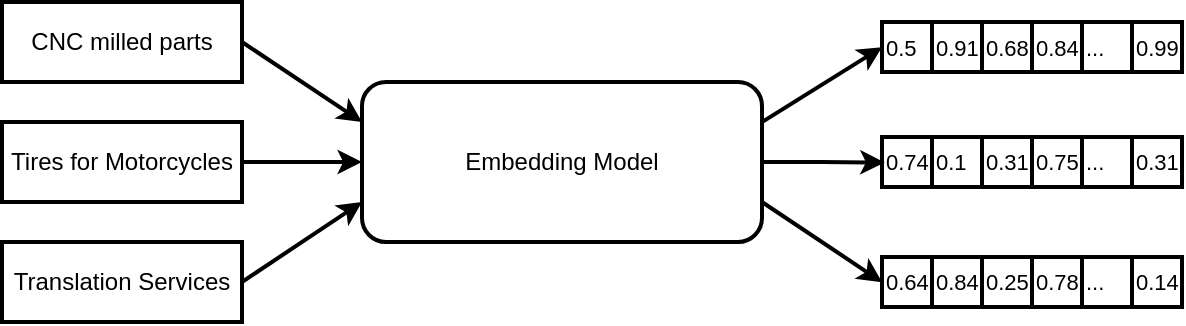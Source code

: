 <mxfile version="26.1.1">
  <diagram name="Page-1" id="LS3IWzedls0aWjBFt4Wk">
    <mxGraphModel dx="819" dy="454" grid="1" gridSize="10" guides="1" tooltips="1" connect="1" arrows="1" fold="1" page="1" pageScale="1" pageWidth="827" pageHeight="1169" math="0" shadow="0">
      <root>
        <mxCell id="0" />
        <mxCell id="1" parent="0" />
        <mxCell id="CXLPsVcfpxoKWbiTp8Id-1" value="CNC milled parts" style="text;html=1;align=center;verticalAlign=middle;whiteSpace=wrap;rounded=0;strokeColor=default;strokeWidth=2;" parent="1" vertex="1">
          <mxGeometry x="40" y="40" width="120" height="40" as="geometry" />
        </mxCell>
        <mxCell id="CXLPsVcfpxoKWbiTp8Id-59" style="edgeStyle=orthogonalEdgeStyle;rounded=0;orthogonalLoop=1;jettySize=auto;html=1;entryX=0;entryY=0.5;entryDx=0;entryDy=0;strokeWidth=2;" parent="1" source="CXLPsVcfpxoKWbiTp8Id-2" target="CXLPsVcfpxoKWbiTp8Id-4" edge="1">
          <mxGeometry relative="1" as="geometry" />
        </mxCell>
        <mxCell id="CXLPsVcfpxoKWbiTp8Id-2" value="Tires for Motorcycles" style="text;html=1;align=center;verticalAlign=middle;whiteSpace=wrap;rounded=0;strokeColor=default;strokeWidth=2;" parent="1" vertex="1">
          <mxGeometry x="40" y="100" width="120" height="40" as="geometry" />
        </mxCell>
        <mxCell id="CXLPsVcfpxoKWbiTp8Id-3" value="Translation Services" style="text;html=1;align=center;verticalAlign=middle;whiteSpace=wrap;rounded=0;strokeColor=default;strokeWidth=2;" parent="1" vertex="1">
          <mxGeometry x="40" y="160" width="120" height="40" as="geometry" />
        </mxCell>
        <mxCell id="CXLPsVcfpxoKWbiTp8Id-4" value="Embedding Model" style="rounded=1;whiteSpace=wrap;html=1;strokeWidth=2;" parent="1" vertex="1">
          <mxGeometry x="220" y="80" width="200" height="80" as="geometry" />
        </mxCell>
        <mxCell id="CXLPsVcfpxoKWbiTp8Id-5" value="0.5" style="verticalLabelPosition=middle;verticalAlign=middle;html=1;shape=mxgraph.basic.rect;fillColor2=none;strokeWidth=2;size=10;indent=5;fontSize=11;align=left;labelPosition=center;" parent="1" vertex="1">
          <mxGeometry x="480" y="50" width="25" height="25" as="geometry" />
        </mxCell>
        <mxCell id="CXLPsVcfpxoKWbiTp8Id-6" value="0.91" style="verticalLabelPosition=middle;verticalAlign=middle;html=1;shape=mxgraph.basic.rect;fillColor2=none;strokeWidth=2;size=10;indent=5;fontSize=11;labelPosition=center;align=left;" parent="1" vertex="1">
          <mxGeometry x="505" y="50" width="25" height="25" as="geometry" />
        </mxCell>
        <mxCell id="CXLPsVcfpxoKWbiTp8Id-7" value="0.68" style="verticalLabelPosition=middle;verticalAlign=middle;html=1;shape=mxgraph.basic.rect;fillColor2=none;strokeWidth=2;size=10;indent=5;fontSize=11;labelPosition=center;align=left;" parent="1" vertex="1">
          <mxGeometry x="530" y="50" width="25" height="25" as="geometry" />
        </mxCell>
        <mxCell id="CXLPsVcfpxoKWbiTp8Id-8" value="0.84" style="verticalLabelPosition=middle;verticalAlign=middle;html=1;shape=mxgraph.basic.rect;fillColor2=none;strokeWidth=2;size=10;indent=5;fontSize=11;labelPosition=center;align=left;" parent="1" vertex="1">
          <mxGeometry x="555" y="50" width="25" height="25" as="geometry" />
        </mxCell>
        <mxCell id="CXLPsVcfpxoKWbiTp8Id-9" value="..." style="verticalLabelPosition=middle;verticalAlign=middle;html=1;shape=mxgraph.basic.rect;fillColor2=none;strokeWidth=2;size=10;indent=5;fontSize=11;labelPosition=center;align=left;" parent="1" vertex="1">
          <mxGeometry x="580" y="50" width="25" height="25" as="geometry" />
        </mxCell>
        <mxCell id="CXLPsVcfpxoKWbiTp8Id-10" value="0.99" style="verticalLabelPosition=middle;verticalAlign=middle;html=1;shape=mxgraph.basic.rect;fillColor2=none;strokeWidth=2;size=10;indent=5;fontSize=11;labelPosition=center;align=left;" parent="1" vertex="1">
          <mxGeometry x="605" y="50" width="25" height="25" as="geometry" />
        </mxCell>
        <mxCell id="CXLPsVcfpxoKWbiTp8Id-39" value="0.74" style="verticalLabelPosition=middle;verticalAlign=middle;html=1;shape=mxgraph.basic.rect;fillColor2=none;strokeWidth=2;size=10;indent=5;fontSize=11;align=left;labelPosition=center;" parent="1" vertex="1">
          <mxGeometry x="480" y="107.5" width="25" height="25" as="geometry" />
        </mxCell>
        <mxCell id="CXLPsVcfpxoKWbiTp8Id-40" value="0.1" style="verticalLabelPosition=middle;verticalAlign=middle;html=1;shape=mxgraph.basic.rect;fillColor2=none;strokeWidth=2;size=10;indent=5;fontSize=11;labelPosition=center;align=left;" parent="1" vertex="1">
          <mxGeometry x="505" y="107.5" width="25" height="25" as="geometry" />
        </mxCell>
        <mxCell id="CXLPsVcfpxoKWbiTp8Id-41" value="0.31" style="verticalLabelPosition=middle;verticalAlign=middle;html=1;shape=mxgraph.basic.rect;fillColor2=none;strokeWidth=2;size=10;indent=5;fontSize=11;labelPosition=center;align=left;" parent="1" vertex="1">
          <mxGeometry x="530" y="107.5" width="25" height="25" as="geometry" />
        </mxCell>
        <mxCell id="CXLPsVcfpxoKWbiTp8Id-42" value="0.75" style="verticalLabelPosition=middle;verticalAlign=middle;html=1;shape=mxgraph.basic.rect;fillColor2=none;strokeWidth=2;size=10;indent=5;fontSize=11;labelPosition=center;align=left;" parent="1" vertex="1">
          <mxGeometry x="555" y="107.5" width="25" height="25" as="geometry" />
        </mxCell>
        <mxCell id="CXLPsVcfpxoKWbiTp8Id-43" value="..." style="verticalLabelPosition=middle;verticalAlign=middle;html=1;shape=mxgraph.basic.rect;fillColor2=none;strokeWidth=2;size=10;indent=5;fontSize=11;labelPosition=center;align=left;" parent="1" vertex="1">
          <mxGeometry x="580" y="107.5" width="25" height="25" as="geometry" />
        </mxCell>
        <mxCell id="CXLPsVcfpxoKWbiTp8Id-44" value="0.31" style="verticalLabelPosition=middle;verticalAlign=middle;html=1;shape=mxgraph.basic.rect;fillColor2=none;strokeWidth=2;size=10;indent=5;fontSize=11;labelPosition=center;align=left;" parent="1" vertex="1">
          <mxGeometry x="605" y="107.5" width="25" height="25" as="geometry" />
        </mxCell>
        <mxCell id="CXLPsVcfpxoKWbiTp8Id-45" value="0.64" style="verticalLabelPosition=middle;verticalAlign=middle;html=1;shape=mxgraph.basic.rect;fillColor2=none;strokeWidth=2;size=10;indent=5;fontSize=11;align=left;labelPosition=center;" parent="1" vertex="1">
          <mxGeometry x="480" y="167.5" width="25" height="25" as="geometry" />
        </mxCell>
        <mxCell id="CXLPsVcfpxoKWbiTp8Id-46" value="0.84" style="verticalLabelPosition=middle;verticalAlign=middle;html=1;shape=mxgraph.basic.rect;fillColor2=none;strokeWidth=2;size=10;indent=5;fontSize=11;labelPosition=center;align=left;" parent="1" vertex="1">
          <mxGeometry x="505" y="167.5" width="25" height="25" as="geometry" />
        </mxCell>
        <mxCell id="CXLPsVcfpxoKWbiTp8Id-47" value="0.25" style="verticalLabelPosition=middle;verticalAlign=middle;html=1;shape=mxgraph.basic.rect;fillColor2=none;strokeWidth=2;size=10;indent=5;fontSize=11;labelPosition=center;align=left;" parent="1" vertex="1">
          <mxGeometry x="530" y="167.5" width="25" height="25" as="geometry" />
        </mxCell>
        <mxCell id="CXLPsVcfpxoKWbiTp8Id-48" value="0.78" style="verticalLabelPosition=middle;verticalAlign=middle;html=1;shape=mxgraph.basic.rect;fillColor2=none;strokeWidth=2;size=10;indent=5;fontSize=11;labelPosition=center;align=left;" parent="1" vertex="1">
          <mxGeometry x="555" y="167.5" width="25" height="25" as="geometry" />
        </mxCell>
        <mxCell id="CXLPsVcfpxoKWbiTp8Id-49" value="..." style="verticalLabelPosition=middle;verticalAlign=middle;html=1;shape=mxgraph.basic.rect;fillColor2=none;strokeWidth=2;size=10;indent=5;fontSize=11;labelPosition=center;align=left;" parent="1" vertex="1">
          <mxGeometry x="580" y="167.5" width="25" height="25" as="geometry" />
        </mxCell>
        <mxCell id="CXLPsVcfpxoKWbiTp8Id-50" value="0.14" style="verticalLabelPosition=middle;verticalAlign=middle;html=1;shape=mxgraph.basic.rect;fillColor2=none;strokeWidth=2;size=10;indent=5;fontSize=11;labelPosition=center;align=left;" parent="1" vertex="1">
          <mxGeometry x="605" y="167.5" width="25" height="25" as="geometry" />
        </mxCell>
        <mxCell id="CXLPsVcfpxoKWbiTp8Id-57" value="" style="endArrow=classic;html=1;rounded=0;exitX=1;exitY=0.5;exitDx=0;exitDy=0;entryX=0;entryY=0.25;entryDx=0;entryDy=0;strokeWidth=2;" parent="1" source="CXLPsVcfpxoKWbiTp8Id-1" target="CXLPsVcfpxoKWbiTp8Id-4" edge="1">
          <mxGeometry width="50" height="50" relative="1" as="geometry">
            <mxPoint x="190" y="80" as="sourcePoint" />
            <mxPoint x="240" y="30" as="targetPoint" />
          </mxGeometry>
        </mxCell>
        <mxCell id="CXLPsVcfpxoKWbiTp8Id-58" value="" style="endArrow=classic;html=1;rounded=0;exitX=1;exitY=0.5;exitDx=0;exitDy=0;entryX=0;entryY=0.75;entryDx=0;entryDy=0;strokeWidth=2;" parent="1" source="CXLPsVcfpxoKWbiTp8Id-3" target="CXLPsVcfpxoKWbiTp8Id-4" edge="1">
          <mxGeometry width="50" height="50" relative="1" as="geometry">
            <mxPoint x="210" y="160" as="sourcePoint" />
            <mxPoint x="270" y="220" as="targetPoint" />
          </mxGeometry>
        </mxCell>
        <mxCell id="CXLPsVcfpxoKWbiTp8Id-60" style="edgeStyle=orthogonalEdgeStyle;rounded=0;orthogonalLoop=1;jettySize=auto;html=1;entryX=0.054;entryY=0.511;entryDx=0;entryDy=0;entryPerimeter=0;strokeWidth=2;" parent="1" source="CXLPsVcfpxoKWbiTp8Id-4" target="CXLPsVcfpxoKWbiTp8Id-39" edge="1">
          <mxGeometry relative="1" as="geometry" />
        </mxCell>
        <mxCell id="CXLPsVcfpxoKWbiTp8Id-61" value="" style="endArrow=classic;html=1;rounded=0;entryX=0.002;entryY=0.504;entryDx=0;entryDy=0;entryPerimeter=0;exitX=1;exitY=0.25;exitDx=0;exitDy=0;strokeWidth=2;" parent="1" source="CXLPsVcfpxoKWbiTp8Id-4" target="CXLPsVcfpxoKWbiTp8Id-5" edge="1">
          <mxGeometry width="50" height="50" relative="1" as="geometry">
            <mxPoint x="414" y="110" as="sourcePoint" />
            <mxPoint x="464" y="60" as="targetPoint" />
          </mxGeometry>
        </mxCell>
        <mxCell id="CXLPsVcfpxoKWbiTp8Id-62" value="" style="endArrow=classic;html=1;rounded=0;exitX=1;exitY=0.75;exitDx=0;exitDy=0;entryX=0.002;entryY=0.504;entryDx=0;entryDy=0;entryPerimeter=0;strokeWidth=2;" parent="1" source="CXLPsVcfpxoKWbiTp8Id-4" target="CXLPsVcfpxoKWbiTp8Id-45" edge="1">
          <mxGeometry width="50" height="50" relative="1" as="geometry">
            <mxPoint x="430" y="200" as="sourcePoint" />
            <mxPoint x="480" y="150" as="targetPoint" />
          </mxGeometry>
        </mxCell>
      </root>
    </mxGraphModel>
  </diagram>
</mxfile>
